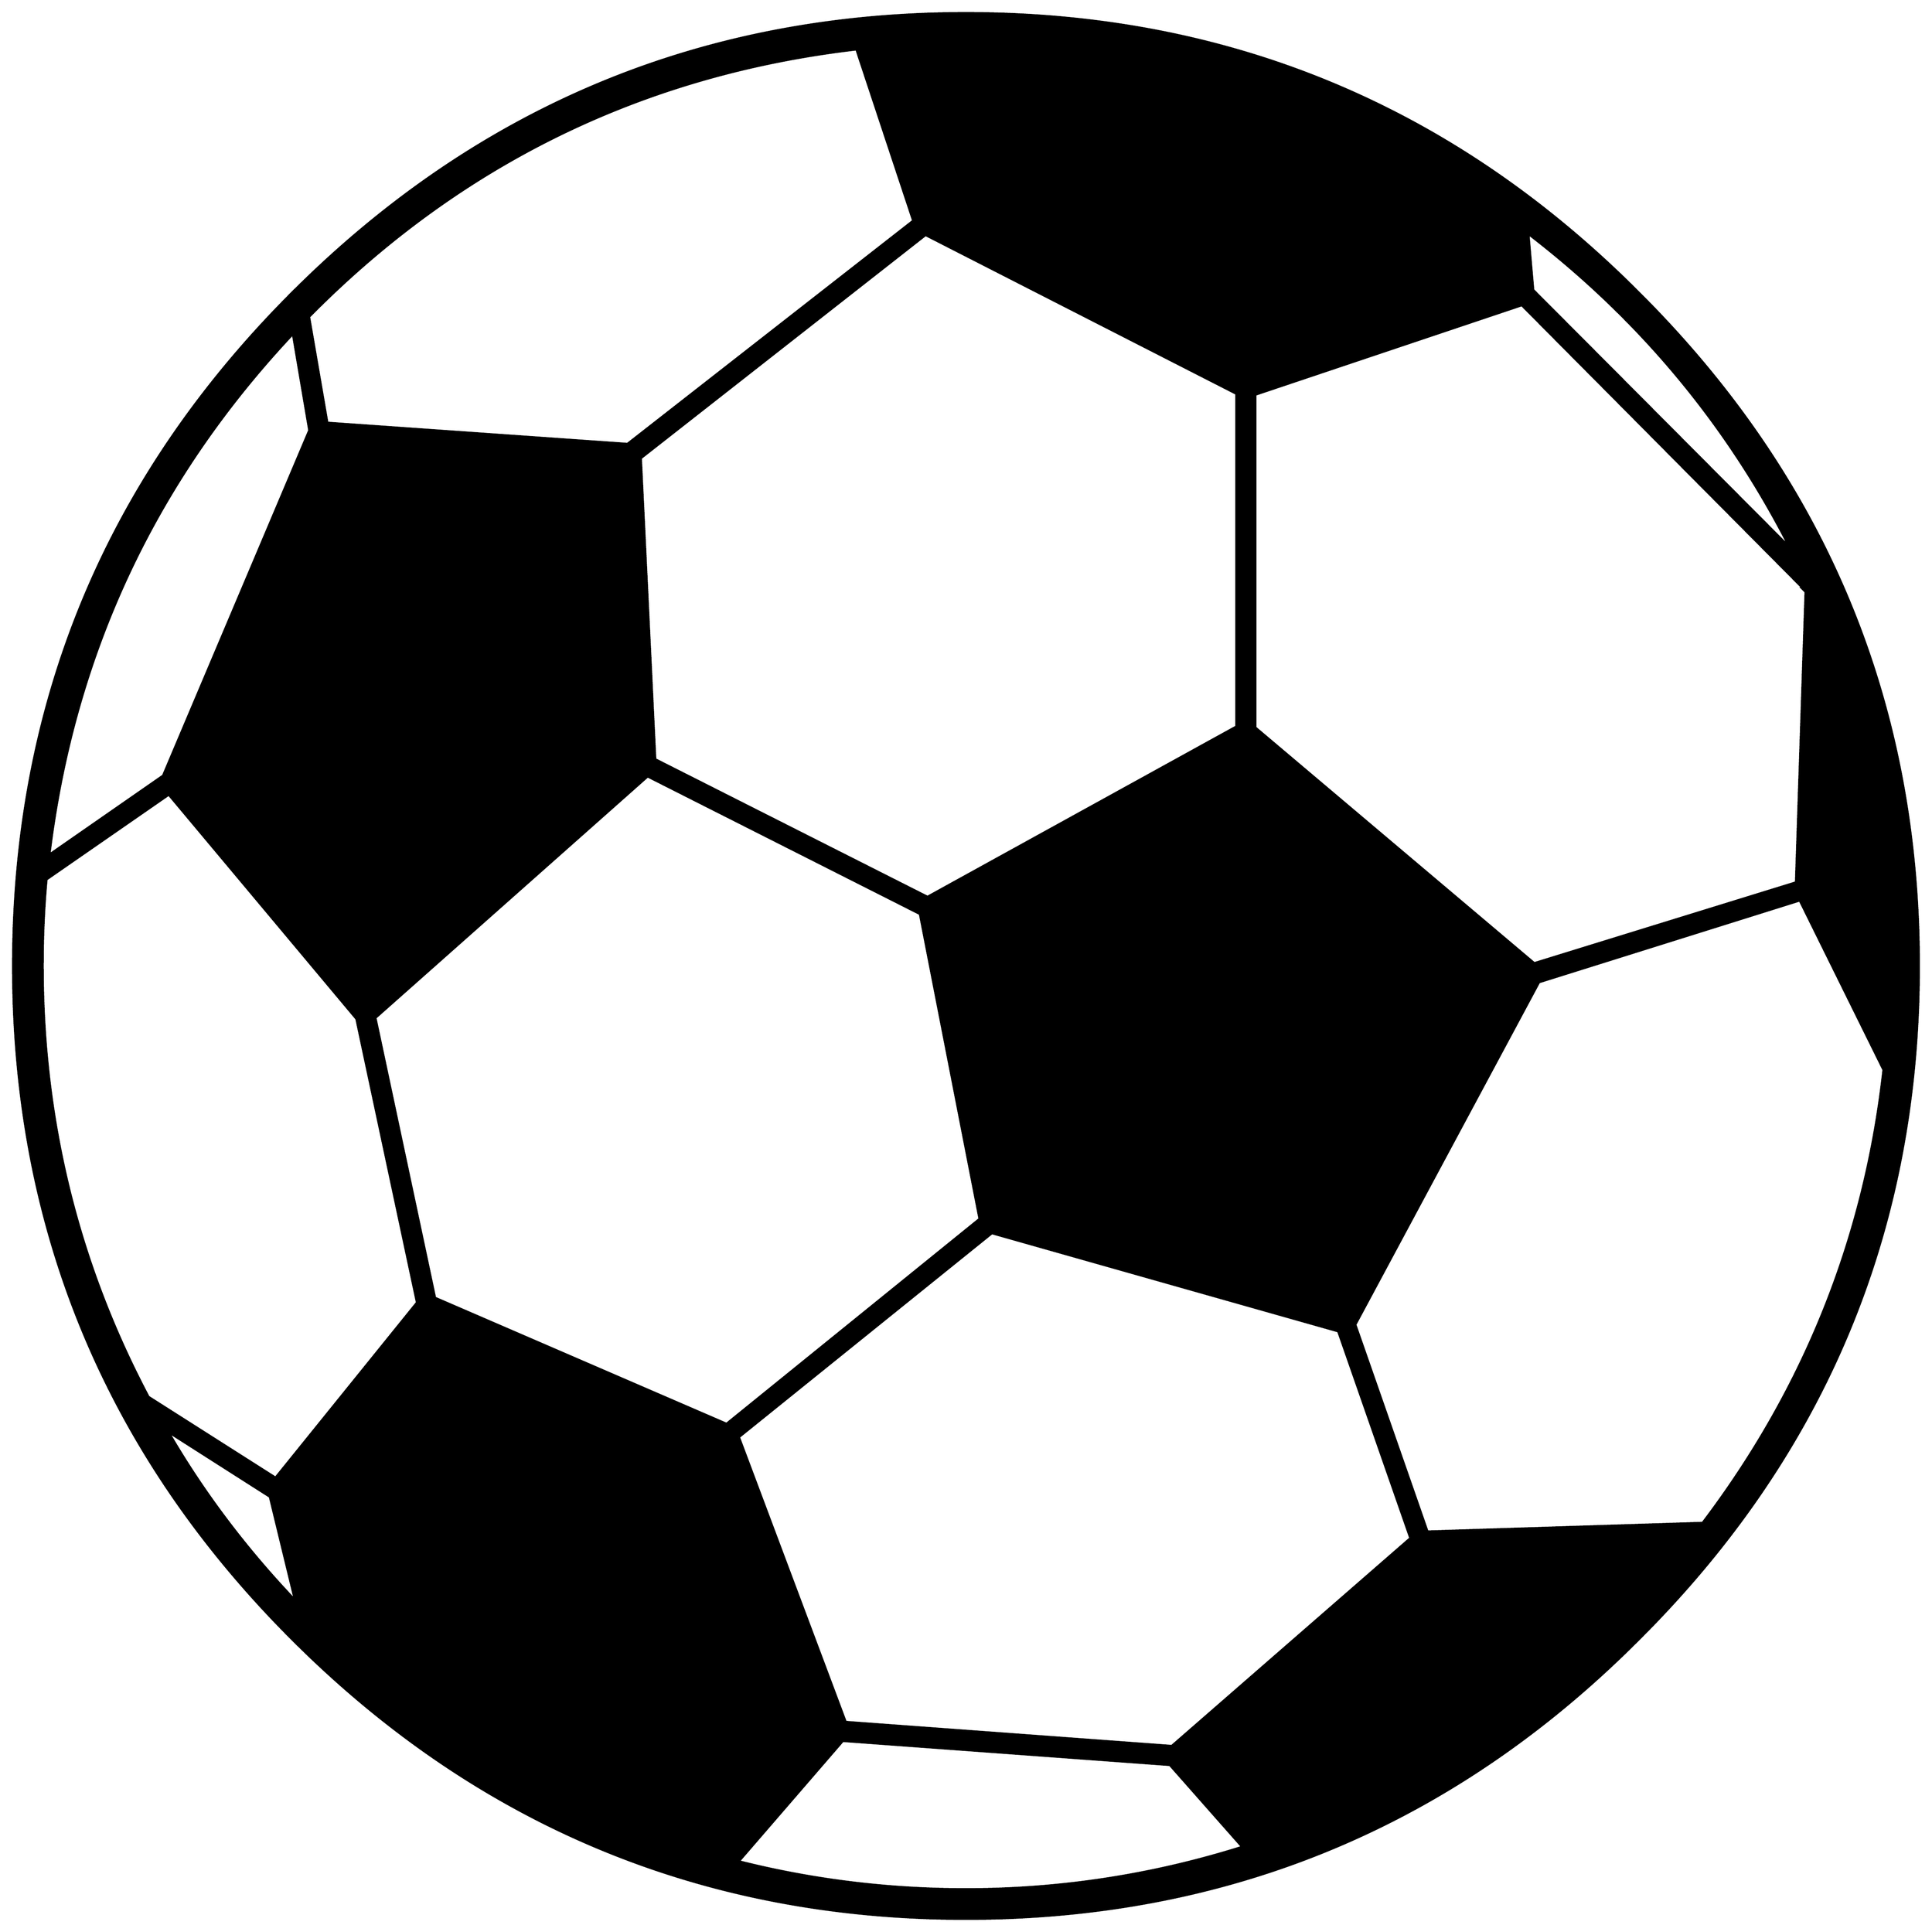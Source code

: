 


\begin{tikzpicture}[y=0.80pt, x=0.80pt, yscale=-1.0, xscale=1.0, inner sep=0pt, outer sep=0pt]
\begin{scope}[shift={(100.0,1706.0)},nonzero rule]
  \path[draw=.,fill=.,line width=1.600pt] (2015.0,-582.0) ..
    controls (2015.0,-308.667) and (1918.0,-75.333) ..
    (1724.0,118.0) .. controls (1530.667,312.0) and (1297.333,409.0)
    .. (1024.0,409.0) .. controls (750.667,409.0) and
    (517.0,312.0) .. (323.0,118.0) .. controls (129.667,-75.333) and
    (33.0,-308.667) .. (33.0,-582.0) .. controls (33.0,-855.333) and
    (129.667,-1088.667) .. (323.0,-1282.0) .. controls
    (517.0,-1476.0) and (750.667,-1573.0) .. (1024.0,-1573.0) ..
    controls (1297.333,-1573.0) and (1530.667,-1476.0) ..
    (1724.0,-1282.0) .. controls (1918.0,-1088.667) and
    (2015.0,-855.333) .. (2015.0,-582.0) -- cycle(1880.0,-1018.0)
    .. controls (1814.667,-1146.0) and (1724.333,-1254.333) ..
    (1609.0,-1343.0) -- (1614.0,-1285.0) -- (1880.0,-1018.0) --
    cycle(1897.0,-971.0) -- (1893.0,-975.0) -- (1894.0,-975.0)
    -- (1602.0,-1269.0) -- (1325.0,-1176.0) -- (1325.0,-830.0)
    -- (1615.0,-585.0) -- (1887.0,-669.0) -- (1897.0,-971.0) --
    cycle(1978.0,-474.0) -- (1891.0,-650.0) -- (1620.0,-565.0)
    -- (1429.0,-209.0) -- (1504.0,6.0) -- (1790.0,-3.0) ..
    controls (1896.0,-143.0) and (1958.667,-300.0) ..
    (1978.0,-474.0) -- cycle(1305.0,-831.0) -- (1305.0,-1177.0)
    -- (982.0,-1342.0) -- (686.0,-1110.0) -- (701.0,-797.0) --
    (984.0,-654.0) -- (1305.0,-831.0) -- cycle(969.0,-1357.0) --
    (910.0,-1535.0) .. controls (688.0,-1509.0) and
    (498.333,-1416.333) .. (341.0,-1257.0) -- (360.0,-1147.0) --
    (672.0,-1125.0) -- (969.0,-1357.0) -- cycle(341.0,-1139.0)
    -- (324.0,-1239.0) .. controls (180.667,-1086.333) and
    (96.333,-906.0) .. (71.0,-698.0) -- (189.0,-780.0) --
    (341.0,-1139.0) -- cycle(1486.0,13.0) -- (1411.0,-202.0) --
    (1051.0,-304.0) -- (788.0,-92.0) -- (899.0,204.0) --
    (1238.0,229.0) -- (1486.0,13.0) -- cycle(1038.0,-319.0) --
    (976.0,-636.0) -- (693.0,-779.0) -- (410.0,-528.0) --
    (472.0,-237.0) -- (775.0,-106.0) -- (1038.0,-319.0) --
    cycle(1311.0,334.0) -- (1236.0,249.0) -- (896.0,224.0) --
    (788.0,349.0) .. controls (864.667,368.333) and (943.333,378.0) ..
    (1024.0,378.0) .. controls (1122.0,378.0) and (1217.667,363.333)
    .. (1311.0,334.0) -- cycle(453.0,-232.0) -- (390.0,-527.0)
    -- (195.0,-760.0) -- (68.0,-672.0) .. controls (65.333,-643.333)
    and (64.0,-613.333) .. (64.0,-582.0) .. controls (64.0,-422.0)
    and (100.667,-272.667) .. (174.0,-134.0) -- (306.0,-50.0) --
    (453.0,-232.0) -- cycle(326.0,77.0) -- (300.0,-30.0) --
    (195.0,-97.0) .. controls (231.0,-35.0) and (274.667,23.0) ..
    (326.0,77.0) -- cycle;
\end{scope}

\end{tikzpicture}

